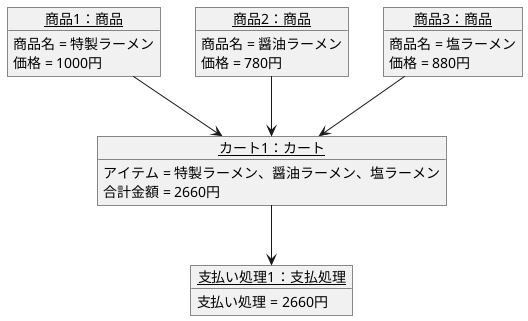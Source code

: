 @startuml 券売機

object "<u>商品1：商品</u>" as item1 {
    商品名 = 特製ラーメン 
    価格 = 1000円
}

object "<u>商品2：商品</u>" as item2 {
    商品名 = 醤油ラーメン
    価格 = 780円
}

object "<u>商品3：商品</u>" as item3 {
    商品名 = 塩ラーメン
    価格 = 880円
}

object "<u>カート1：カート</u>" as Amount1 {
    アイテム = 特製ラーメン、醤油ラーメン、塩ラーメン
    合計金額 = 2660円
}
object "<u>支払い処理1：支払処理</u>" as Amount2 {
    支払い処理 = 2660円
}

item1 --> Amount1
item2 --> Amount1
item3 --> Amount1

Amount1 --> Amount2


@enduml